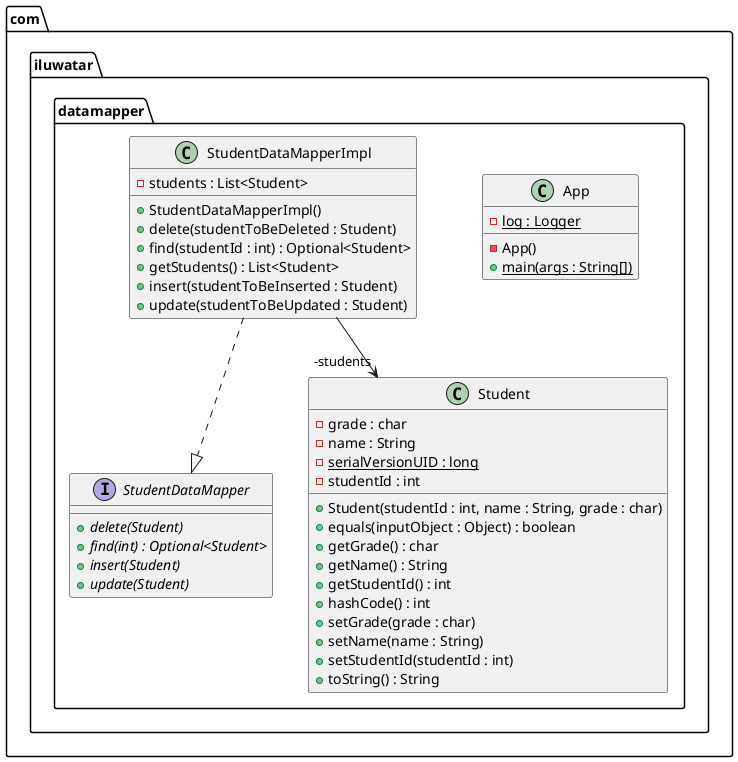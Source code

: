 @startuml
package com.iluwatar.datamapper {
  interface StudentDataMapper {
    + delete(Student) {abstract}
    + find(int) : Optional<Student> {abstract}
    + insert(Student) {abstract}
    + update(Student) {abstract}
  }
  class App {
    - log : Logger {static}
    - App()
    + main(args : String[]) {static}
  }
  class Student {
    - grade : char
    - name : String
    - serialVersionUID : long {static}
    - studentId : int
    + Student(studentId : int, name : String, grade : char)
    + equals(inputObject : Object) : boolean
    + getGrade() : char
    + getName() : String
    + getStudentId() : int
    + hashCode() : int
    + setGrade(grade : char)
    + setName(name : String)
    + setStudentId(studentId : int)
    + toString() : String
  }
  class StudentDataMapperImpl {
    - students : List<Student>
    + StudentDataMapperImpl()
    + delete(studentToBeDeleted : Student)
    + find(studentId : int) : Optional<Student>
    + getStudents() : List<Student>
    + insert(studentToBeInserted : Student)
    + update(studentToBeUpdated : Student)
  }
}
StudentDataMapperImpl -->  "-students" Student
StudentDataMapperImpl ..|> StudentDataMapper 
@enduml